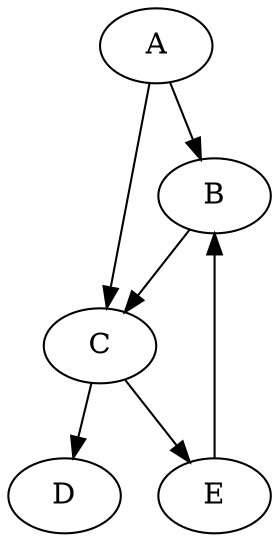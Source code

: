 digraph "toy1.jar" {
    // Path: toy1.jar
"A" -> "B";
"A" -> "C";
"B" -> "C";
"C" -> "D";
"C" -> "E";
"E" -> "B";
}
